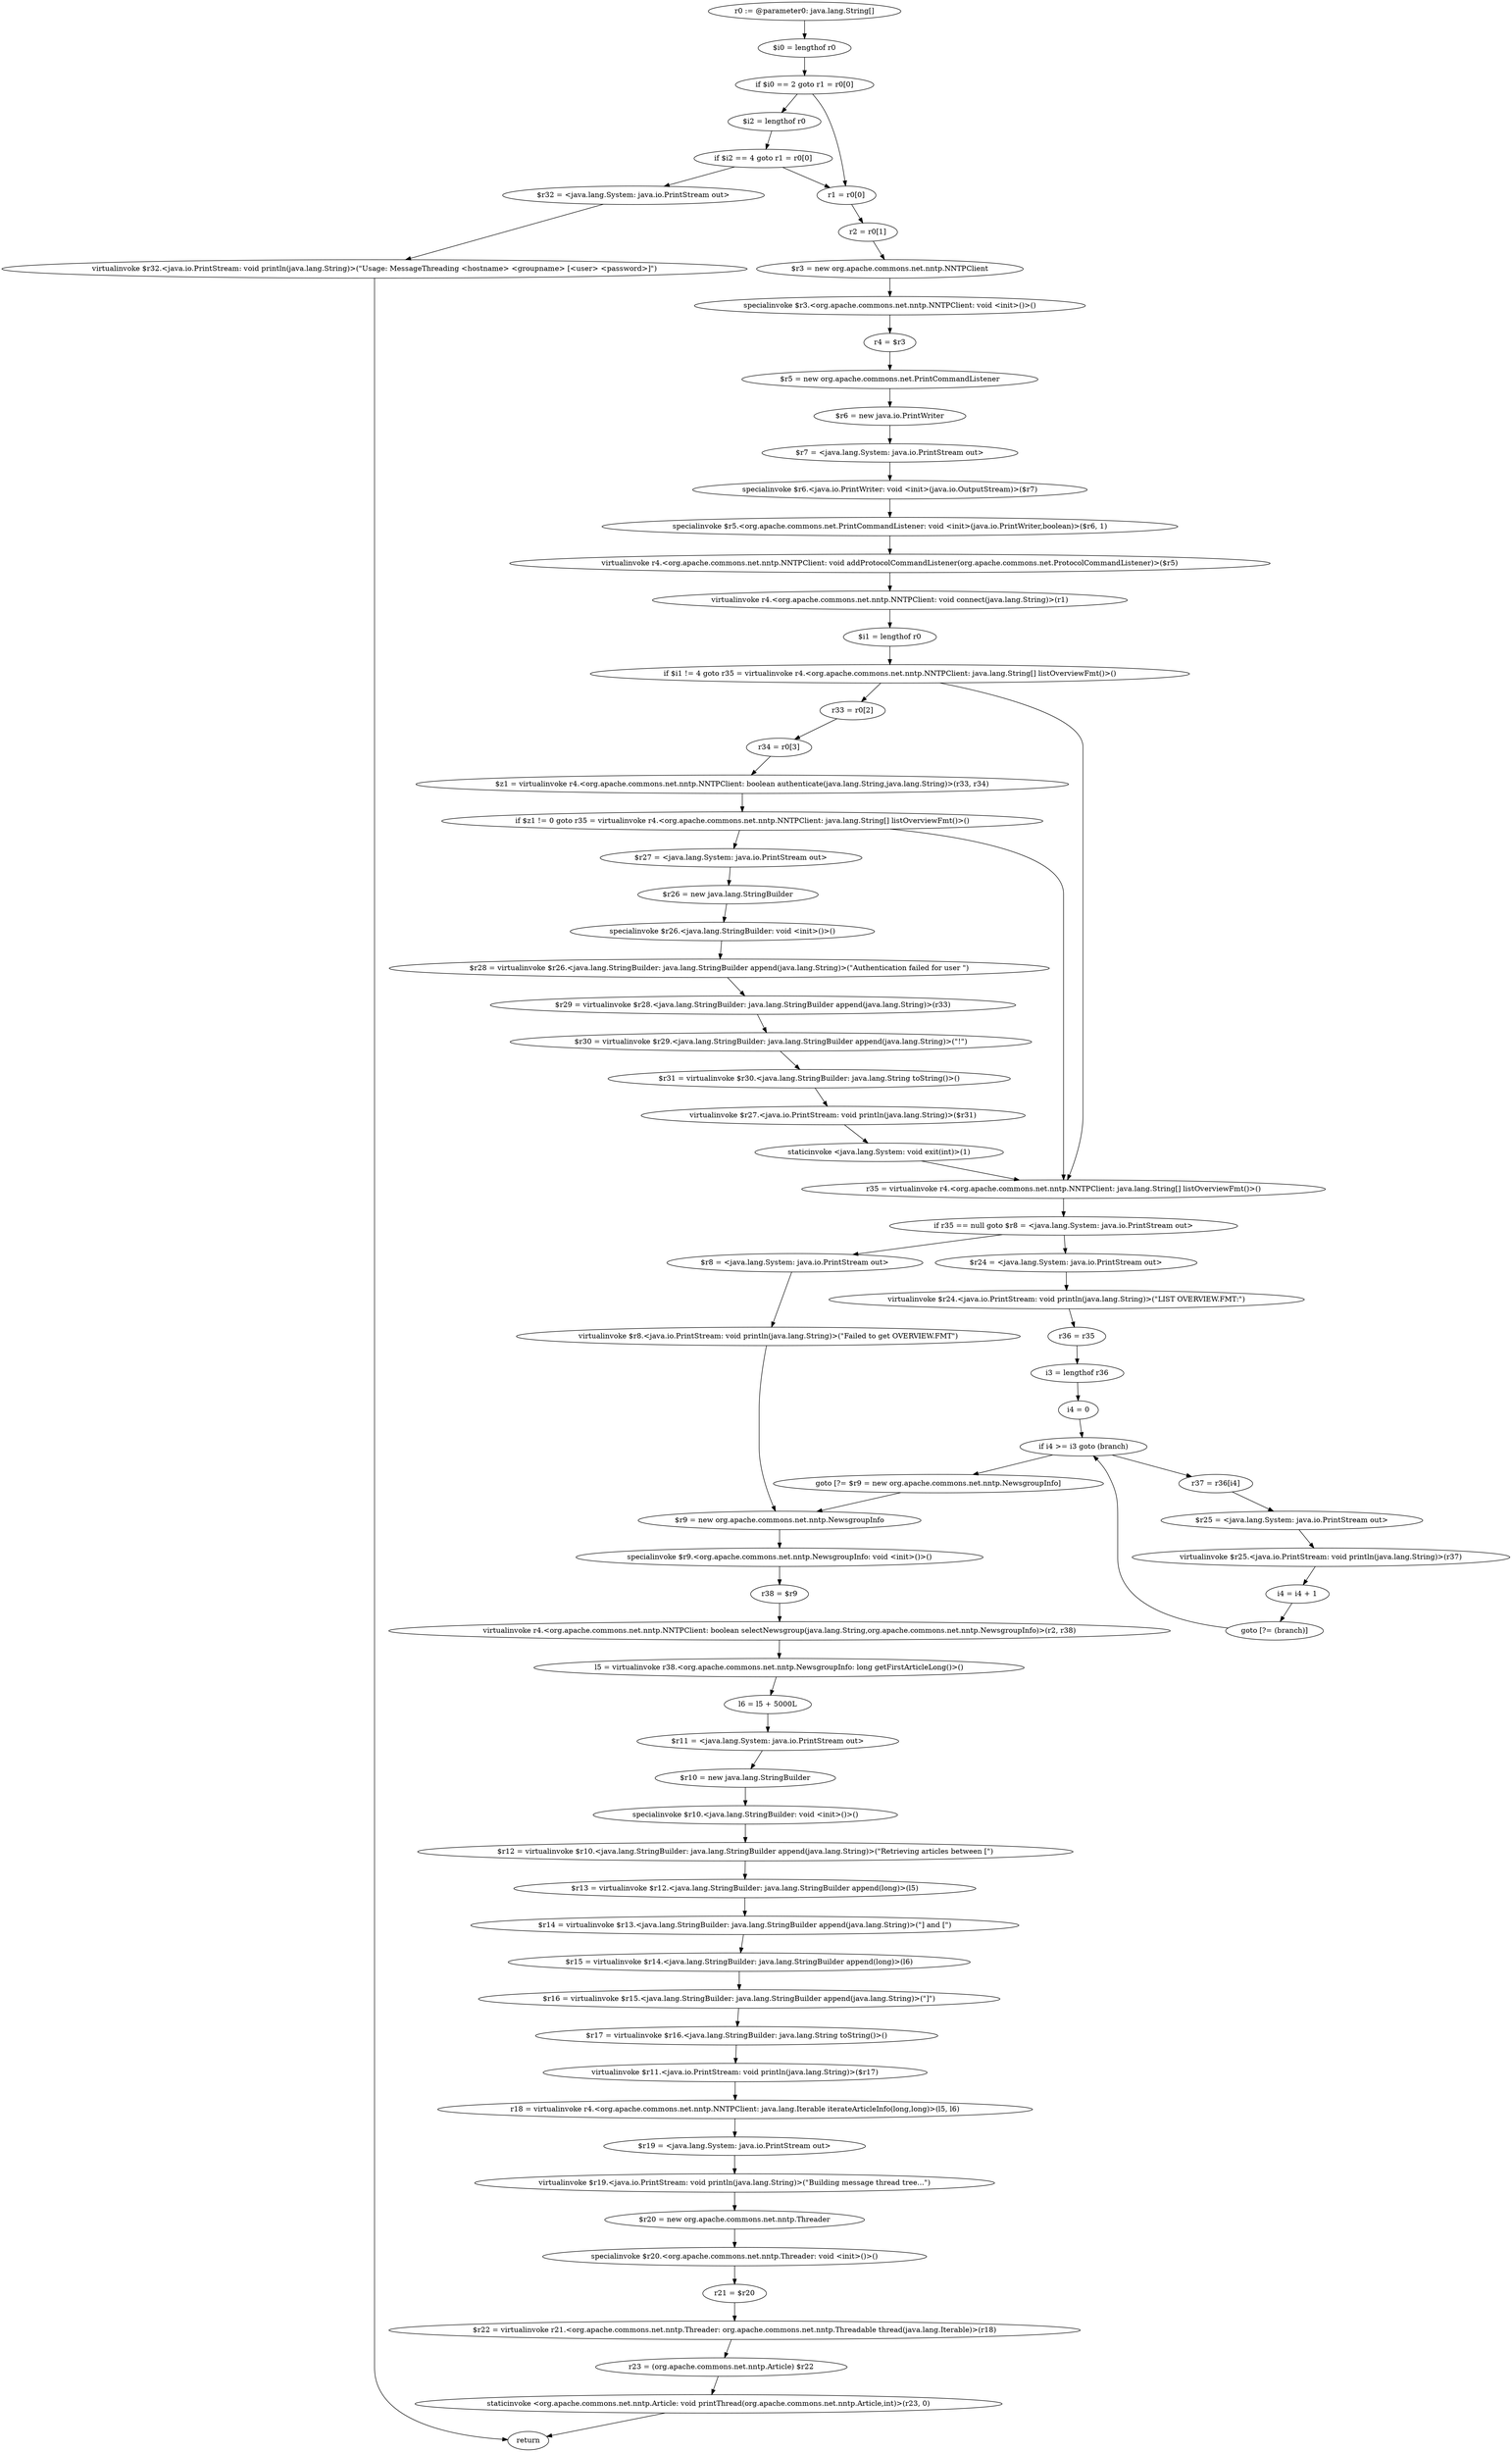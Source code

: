 digraph "unitGraph" {
    "r0 := @parameter0: java.lang.String[]"
    "$i0 = lengthof r0"
    "if $i0 == 2 goto r1 = r0[0]"
    "$i2 = lengthof r0"
    "if $i2 == 4 goto r1 = r0[0]"
    "$r32 = <java.lang.System: java.io.PrintStream out>"
    "virtualinvoke $r32.<java.io.PrintStream: void println(java.lang.String)>(\"Usage: MessageThreading <hostname> <groupname> [<user> <password>]\")"
    "return"
    "r1 = r0[0]"
    "r2 = r0[1]"
    "$r3 = new org.apache.commons.net.nntp.NNTPClient"
    "specialinvoke $r3.<org.apache.commons.net.nntp.NNTPClient: void <init>()>()"
    "r4 = $r3"
    "$r5 = new org.apache.commons.net.PrintCommandListener"
    "$r6 = new java.io.PrintWriter"
    "$r7 = <java.lang.System: java.io.PrintStream out>"
    "specialinvoke $r6.<java.io.PrintWriter: void <init>(java.io.OutputStream)>($r7)"
    "specialinvoke $r5.<org.apache.commons.net.PrintCommandListener: void <init>(java.io.PrintWriter,boolean)>($r6, 1)"
    "virtualinvoke r4.<org.apache.commons.net.nntp.NNTPClient: void addProtocolCommandListener(org.apache.commons.net.ProtocolCommandListener)>($r5)"
    "virtualinvoke r4.<org.apache.commons.net.nntp.NNTPClient: void connect(java.lang.String)>(r1)"
    "$i1 = lengthof r0"
    "if $i1 != 4 goto r35 = virtualinvoke r4.<org.apache.commons.net.nntp.NNTPClient: java.lang.String[] listOverviewFmt()>()"
    "r33 = r0[2]"
    "r34 = r0[3]"
    "$z1 = virtualinvoke r4.<org.apache.commons.net.nntp.NNTPClient: boolean authenticate(java.lang.String,java.lang.String)>(r33, r34)"
    "if $z1 != 0 goto r35 = virtualinvoke r4.<org.apache.commons.net.nntp.NNTPClient: java.lang.String[] listOverviewFmt()>()"
    "$r27 = <java.lang.System: java.io.PrintStream out>"
    "$r26 = new java.lang.StringBuilder"
    "specialinvoke $r26.<java.lang.StringBuilder: void <init>()>()"
    "$r28 = virtualinvoke $r26.<java.lang.StringBuilder: java.lang.StringBuilder append(java.lang.String)>(\"Authentication failed for user \")"
    "$r29 = virtualinvoke $r28.<java.lang.StringBuilder: java.lang.StringBuilder append(java.lang.String)>(r33)"
    "$r30 = virtualinvoke $r29.<java.lang.StringBuilder: java.lang.StringBuilder append(java.lang.String)>(\"!\")"
    "$r31 = virtualinvoke $r30.<java.lang.StringBuilder: java.lang.String toString()>()"
    "virtualinvoke $r27.<java.io.PrintStream: void println(java.lang.String)>($r31)"
    "staticinvoke <java.lang.System: void exit(int)>(1)"
    "r35 = virtualinvoke r4.<org.apache.commons.net.nntp.NNTPClient: java.lang.String[] listOverviewFmt()>()"
    "if r35 == null goto $r8 = <java.lang.System: java.io.PrintStream out>"
    "$r24 = <java.lang.System: java.io.PrintStream out>"
    "virtualinvoke $r24.<java.io.PrintStream: void println(java.lang.String)>(\"LIST OVERVIEW.FMT:\")"
    "r36 = r35"
    "i3 = lengthof r36"
    "i4 = 0"
    "if i4 >= i3 goto (branch)"
    "r37 = r36[i4]"
    "$r25 = <java.lang.System: java.io.PrintStream out>"
    "virtualinvoke $r25.<java.io.PrintStream: void println(java.lang.String)>(r37)"
    "i4 = i4 + 1"
    "goto [?= (branch)]"
    "goto [?= $r9 = new org.apache.commons.net.nntp.NewsgroupInfo]"
    "$r8 = <java.lang.System: java.io.PrintStream out>"
    "virtualinvoke $r8.<java.io.PrintStream: void println(java.lang.String)>(\"Failed to get OVERVIEW.FMT\")"
    "$r9 = new org.apache.commons.net.nntp.NewsgroupInfo"
    "specialinvoke $r9.<org.apache.commons.net.nntp.NewsgroupInfo: void <init>()>()"
    "r38 = $r9"
    "virtualinvoke r4.<org.apache.commons.net.nntp.NNTPClient: boolean selectNewsgroup(java.lang.String,org.apache.commons.net.nntp.NewsgroupInfo)>(r2, r38)"
    "l5 = virtualinvoke r38.<org.apache.commons.net.nntp.NewsgroupInfo: long getFirstArticleLong()>()"
    "l6 = l5 + 5000L"
    "$r11 = <java.lang.System: java.io.PrintStream out>"
    "$r10 = new java.lang.StringBuilder"
    "specialinvoke $r10.<java.lang.StringBuilder: void <init>()>()"
    "$r12 = virtualinvoke $r10.<java.lang.StringBuilder: java.lang.StringBuilder append(java.lang.String)>(\"Retrieving articles between [\")"
    "$r13 = virtualinvoke $r12.<java.lang.StringBuilder: java.lang.StringBuilder append(long)>(l5)"
    "$r14 = virtualinvoke $r13.<java.lang.StringBuilder: java.lang.StringBuilder append(java.lang.String)>(\"] and [\")"
    "$r15 = virtualinvoke $r14.<java.lang.StringBuilder: java.lang.StringBuilder append(long)>(l6)"
    "$r16 = virtualinvoke $r15.<java.lang.StringBuilder: java.lang.StringBuilder append(java.lang.String)>(\"]\")"
    "$r17 = virtualinvoke $r16.<java.lang.StringBuilder: java.lang.String toString()>()"
    "virtualinvoke $r11.<java.io.PrintStream: void println(java.lang.String)>($r17)"
    "r18 = virtualinvoke r4.<org.apache.commons.net.nntp.NNTPClient: java.lang.Iterable iterateArticleInfo(long,long)>(l5, l6)"
    "$r19 = <java.lang.System: java.io.PrintStream out>"
    "virtualinvoke $r19.<java.io.PrintStream: void println(java.lang.String)>(\"Building message thread tree...\")"
    "$r20 = new org.apache.commons.net.nntp.Threader"
    "specialinvoke $r20.<org.apache.commons.net.nntp.Threader: void <init>()>()"
    "r21 = $r20"
    "$r22 = virtualinvoke r21.<org.apache.commons.net.nntp.Threader: org.apache.commons.net.nntp.Threadable thread(java.lang.Iterable)>(r18)"
    "r23 = (org.apache.commons.net.nntp.Article) $r22"
    "staticinvoke <org.apache.commons.net.nntp.Article: void printThread(org.apache.commons.net.nntp.Article,int)>(r23, 0)"
    "r0 := @parameter0: java.lang.String[]"->"$i0 = lengthof r0";
    "$i0 = lengthof r0"->"if $i0 == 2 goto r1 = r0[0]";
    "if $i0 == 2 goto r1 = r0[0]"->"$i2 = lengthof r0";
    "if $i0 == 2 goto r1 = r0[0]"->"r1 = r0[0]";
    "$i2 = lengthof r0"->"if $i2 == 4 goto r1 = r0[0]";
    "if $i2 == 4 goto r1 = r0[0]"->"$r32 = <java.lang.System: java.io.PrintStream out>";
    "if $i2 == 4 goto r1 = r0[0]"->"r1 = r0[0]";
    "$r32 = <java.lang.System: java.io.PrintStream out>"->"virtualinvoke $r32.<java.io.PrintStream: void println(java.lang.String)>(\"Usage: MessageThreading <hostname> <groupname> [<user> <password>]\")";
    "virtualinvoke $r32.<java.io.PrintStream: void println(java.lang.String)>(\"Usage: MessageThreading <hostname> <groupname> [<user> <password>]\")"->"return";
    "r1 = r0[0]"->"r2 = r0[1]";
    "r2 = r0[1]"->"$r3 = new org.apache.commons.net.nntp.NNTPClient";
    "$r3 = new org.apache.commons.net.nntp.NNTPClient"->"specialinvoke $r3.<org.apache.commons.net.nntp.NNTPClient: void <init>()>()";
    "specialinvoke $r3.<org.apache.commons.net.nntp.NNTPClient: void <init>()>()"->"r4 = $r3";
    "r4 = $r3"->"$r5 = new org.apache.commons.net.PrintCommandListener";
    "$r5 = new org.apache.commons.net.PrintCommandListener"->"$r6 = new java.io.PrintWriter";
    "$r6 = new java.io.PrintWriter"->"$r7 = <java.lang.System: java.io.PrintStream out>";
    "$r7 = <java.lang.System: java.io.PrintStream out>"->"specialinvoke $r6.<java.io.PrintWriter: void <init>(java.io.OutputStream)>($r7)";
    "specialinvoke $r6.<java.io.PrintWriter: void <init>(java.io.OutputStream)>($r7)"->"specialinvoke $r5.<org.apache.commons.net.PrintCommandListener: void <init>(java.io.PrintWriter,boolean)>($r6, 1)";
    "specialinvoke $r5.<org.apache.commons.net.PrintCommandListener: void <init>(java.io.PrintWriter,boolean)>($r6, 1)"->"virtualinvoke r4.<org.apache.commons.net.nntp.NNTPClient: void addProtocolCommandListener(org.apache.commons.net.ProtocolCommandListener)>($r5)";
    "virtualinvoke r4.<org.apache.commons.net.nntp.NNTPClient: void addProtocolCommandListener(org.apache.commons.net.ProtocolCommandListener)>($r5)"->"virtualinvoke r4.<org.apache.commons.net.nntp.NNTPClient: void connect(java.lang.String)>(r1)";
    "virtualinvoke r4.<org.apache.commons.net.nntp.NNTPClient: void connect(java.lang.String)>(r1)"->"$i1 = lengthof r0";
    "$i1 = lengthof r0"->"if $i1 != 4 goto r35 = virtualinvoke r4.<org.apache.commons.net.nntp.NNTPClient: java.lang.String[] listOverviewFmt()>()";
    "if $i1 != 4 goto r35 = virtualinvoke r4.<org.apache.commons.net.nntp.NNTPClient: java.lang.String[] listOverviewFmt()>()"->"r33 = r0[2]";
    "if $i1 != 4 goto r35 = virtualinvoke r4.<org.apache.commons.net.nntp.NNTPClient: java.lang.String[] listOverviewFmt()>()"->"r35 = virtualinvoke r4.<org.apache.commons.net.nntp.NNTPClient: java.lang.String[] listOverviewFmt()>()";
    "r33 = r0[2]"->"r34 = r0[3]";
    "r34 = r0[3]"->"$z1 = virtualinvoke r4.<org.apache.commons.net.nntp.NNTPClient: boolean authenticate(java.lang.String,java.lang.String)>(r33, r34)";
    "$z1 = virtualinvoke r4.<org.apache.commons.net.nntp.NNTPClient: boolean authenticate(java.lang.String,java.lang.String)>(r33, r34)"->"if $z1 != 0 goto r35 = virtualinvoke r4.<org.apache.commons.net.nntp.NNTPClient: java.lang.String[] listOverviewFmt()>()";
    "if $z1 != 0 goto r35 = virtualinvoke r4.<org.apache.commons.net.nntp.NNTPClient: java.lang.String[] listOverviewFmt()>()"->"$r27 = <java.lang.System: java.io.PrintStream out>";
    "if $z1 != 0 goto r35 = virtualinvoke r4.<org.apache.commons.net.nntp.NNTPClient: java.lang.String[] listOverviewFmt()>()"->"r35 = virtualinvoke r4.<org.apache.commons.net.nntp.NNTPClient: java.lang.String[] listOverviewFmt()>()";
    "$r27 = <java.lang.System: java.io.PrintStream out>"->"$r26 = new java.lang.StringBuilder";
    "$r26 = new java.lang.StringBuilder"->"specialinvoke $r26.<java.lang.StringBuilder: void <init>()>()";
    "specialinvoke $r26.<java.lang.StringBuilder: void <init>()>()"->"$r28 = virtualinvoke $r26.<java.lang.StringBuilder: java.lang.StringBuilder append(java.lang.String)>(\"Authentication failed for user \")";
    "$r28 = virtualinvoke $r26.<java.lang.StringBuilder: java.lang.StringBuilder append(java.lang.String)>(\"Authentication failed for user \")"->"$r29 = virtualinvoke $r28.<java.lang.StringBuilder: java.lang.StringBuilder append(java.lang.String)>(r33)";
    "$r29 = virtualinvoke $r28.<java.lang.StringBuilder: java.lang.StringBuilder append(java.lang.String)>(r33)"->"$r30 = virtualinvoke $r29.<java.lang.StringBuilder: java.lang.StringBuilder append(java.lang.String)>(\"!\")";
    "$r30 = virtualinvoke $r29.<java.lang.StringBuilder: java.lang.StringBuilder append(java.lang.String)>(\"!\")"->"$r31 = virtualinvoke $r30.<java.lang.StringBuilder: java.lang.String toString()>()";
    "$r31 = virtualinvoke $r30.<java.lang.StringBuilder: java.lang.String toString()>()"->"virtualinvoke $r27.<java.io.PrintStream: void println(java.lang.String)>($r31)";
    "virtualinvoke $r27.<java.io.PrintStream: void println(java.lang.String)>($r31)"->"staticinvoke <java.lang.System: void exit(int)>(1)";
    "staticinvoke <java.lang.System: void exit(int)>(1)"->"r35 = virtualinvoke r4.<org.apache.commons.net.nntp.NNTPClient: java.lang.String[] listOverviewFmt()>()";
    "r35 = virtualinvoke r4.<org.apache.commons.net.nntp.NNTPClient: java.lang.String[] listOverviewFmt()>()"->"if r35 == null goto $r8 = <java.lang.System: java.io.PrintStream out>";
    "if r35 == null goto $r8 = <java.lang.System: java.io.PrintStream out>"->"$r24 = <java.lang.System: java.io.PrintStream out>";
    "if r35 == null goto $r8 = <java.lang.System: java.io.PrintStream out>"->"$r8 = <java.lang.System: java.io.PrintStream out>";
    "$r24 = <java.lang.System: java.io.PrintStream out>"->"virtualinvoke $r24.<java.io.PrintStream: void println(java.lang.String)>(\"LIST OVERVIEW.FMT:\")";
    "virtualinvoke $r24.<java.io.PrintStream: void println(java.lang.String)>(\"LIST OVERVIEW.FMT:\")"->"r36 = r35";
    "r36 = r35"->"i3 = lengthof r36";
    "i3 = lengthof r36"->"i4 = 0";
    "i4 = 0"->"if i4 >= i3 goto (branch)";
    "if i4 >= i3 goto (branch)"->"r37 = r36[i4]";
    "if i4 >= i3 goto (branch)"->"goto [?= $r9 = new org.apache.commons.net.nntp.NewsgroupInfo]";
    "r37 = r36[i4]"->"$r25 = <java.lang.System: java.io.PrintStream out>";
    "$r25 = <java.lang.System: java.io.PrintStream out>"->"virtualinvoke $r25.<java.io.PrintStream: void println(java.lang.String)>(r37)";
    "virtualinvoke $r25.<java.io.PrintStream: void println(java.lang.String)>(r37)"->"i4 = i4 + 1";
    "i4 = i4 + 1"->"goto [?= (branch)]";
    "goto [?= (branch)]"->"if i4 >= i3 goto (branch)";
    "goto [?= $r9 = new org.apache.commons.net.nntp.NewsgroupInfo]"->"$r9 = new org.apache.commons.net.nntp.NewsgroupInfo";
    "$r8 = <java.lang.System: java.io.PrintStream out>"->"virtualinvoke $r8.<java.io.PrintStream: void println(java.lang.String)>(\"Failed to get OVERVIEW.FMT\")";
    "virtualinvoke $r8.<java.io.PrintStream: void println(java.lang.String)>(\"Failed to get OVERVIEW.FMT\")"->"$r9 = new org.apache.commons.net.nntp.NewsgroupInfo";
    "$r9 = new org.apache.commons.net.nntp.NewsgroupInfo"->"specialinvoke $r9.<org.apache.commons.net.nntp.NewsgroupInfo: void <init>()>()";
    "specialinvoke $r9.<org.apache.commons.net.nntp.NewsgroupInfo: void <init>()>()"->"r38 = $r9";
    "r38 = $r9"->"virtualinvoke r4.<org.apache.commons.net.nntp.NNTPClient: boolean selectNewsgroup(java.lang.String,org.apache.commons.net.nntp.NewsgroupInfo)>(r2, r38)";
    "virtualinvoke r4.<org.apache.commons.net.nntp.NNTPClient: boolean selectNewsgroup(java.lang.String,org.apache.commons.net.nntp.NewsgroupInfo)>(r2, r38)"->"l5 = virtualinvoke r38.<org.apache.commons.net.nntp.NewsgroupInfo: long getFirstArticleLong()>()";
    "l5 = virtualinvoke r38.<org.apache.commons.net.nntp.NewsgroupInfo: long getFirstArticleLong()>()"->"l6 = l5 + 5000L";
    "l6 = l5 + 5000L"->"$r11 = <java.lang.System: java.io.PrintStream out>";
    "$r11 = <java.lang.System: java.io.PrintStream out>"->"$r10 = new java.lang.StringBuilder";
    "$r10 = new java.lang.StringBuilder"->"specialinvoke $r10.<java.lang.StringBuilder: void <init>()>()";
    "specialinvoke $r10.<java.lang.StringBuilder: void <init>()>()"->"$r12 = virtualinvoke $r10.<java.lang.StringBuilder: java.lang.StringBuilder append(java.lang.String)>(\"Retrieving articles between [\")";
    "$r12 = virtualinvoke $r10.<java.lang.StringBuilder: java.lang.StringBuilder append(java.lang.String)>(\"Retrieving articles between [\")"->"$r13 = virtualinvoke $r12.<java.lang.StringBuilder: java.lang.StringBuilder append(long)>(l5)";
    "$r13 = virtualinvoke $r12.<java.lang.StringBuilder: java.lang.StringBuilder append(long)>(l5)"->"$r14 = virtualinvoke $r13.<java.lang.StringBuilder: java.lang.StringBuilder append(java.lang.String)>(\"] and [\")";
    "$r14 = virtualinvoke $r13.<java.lang.StringBuilder: java.lang.StringBuilder append(java.lang.String)>(\"] and [\")"->"$r15 = virtualinvoke $r14.<java.lang.StringBuilder: java.lang.StringBuilder append(long)>(l6)";
    "$r15 = virtualinvoke $r14.<java.lang.StringBuilder: java.lang.StringBuilder append(long)>(l6)"->"$r16 = virtualinvoke $r15.<java.lang.StringBuilder: java.lang.StringBuilder append(java.lang.String)>(\"]\")";
    "$r16 = virtualinvoke $r15.<java.lang.StringBuilder: java.lang.StringBuilder append(java.lang.String)>(\"]\")"->"$r17 = virtualinvoke $r16.<java.lang.StringBuilder: java.lang.String toString()>()";
    "$r17 = virtualinvoke $r16.<java.lang.StringBuilder: java.lang.String toString()>()"->"virtualinvoke $r11.<java.io.PrintStream: void println(java.lang.String)>($r17)";
    "virtualinvoke $r11.<java.io.PrintStream: void println(java.lang.String)>($r17)"->"r18 = virtualinvoke r4.<org.apache.commons.net.nntp.NNTPClient: java.lang.Iterable iterateArticleInfo(long,long)>(l5, l6)";
    "r18 = virtualinvoke r4.<org.apache.commons.net.nntp.NNTPClient: java.lang.Iterable iterateArticleInfo(long,long)>(l5, l6)"->"$r19 = <java.lang.System: java.io.PrintStream out>";
    "$r19 = <java.lang.System: java.io.PrintStream out>"->"virtualinvoke $r19.<java.io.PrintStream: void println(java.lang.String)>(\"Building message thread tree...\")";
    "virtualinvoke $r19.<java.io.PrintStream: void println(java.lang.String)>(\"Building message thread tree...\")"->"$r20 = new org.apache.commons.net.nntp.Threader";
    "$r20 = new org.apache.commons.net.nntp.Threader"->"specialinvoke $r20.<org.apache.commons.net.nntp.Threader: void <init>()>()";
    "specialinvoke $r20.<org.apache.commons.net.nntp.Threader: void <init>()>()"->"r21 = $r20";
    "r21 = $r20"->"$r22 = virtualinvoke r21.<org.apache.commons.net.nntp.Threader: org.apache.commons.net.nntp.Threadable thread(java.lang.Iterable)>(r18)";
    "$r22 = virtualinvoke r21.<org.apache.commons.net.nntp.Threader: org.apache.commons.net.nntp.Threadable thread(java.lang.Iterable)>(r18)"->"r23 = (org.apache.commons.net.nntp.Article) $r22";
    "r23 = (org.apache.commons.net.nntp.Article) $r22"->"staticinvoke <org.apache.commons.net.nntp.Article: void printThread(org.apache.commons.net.nntp.Article,int)>(r23, 0)";
    "staticinvoke <org.apache.commons.net.nntp.Article: void printThread(org.apache.commons.net.nntp.Article,int)>(r23, 0)"->"return";
}
